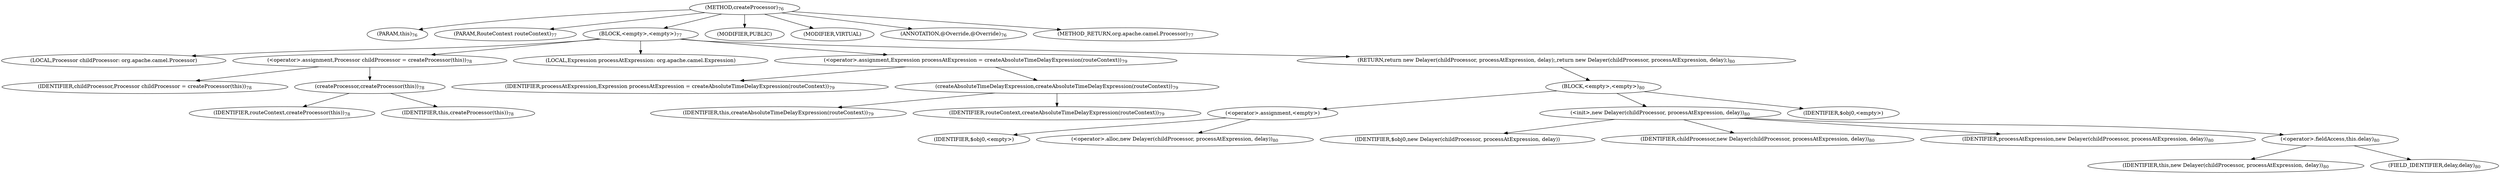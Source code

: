 digraph "createProcessor" {  
"131" [label = <(METHOD,createProcessor)<SUB>76</SUB>> ]
"16" [label = <(PARAM,this)<SUB>76</SUB>> ]
"132" [label = <(PARAM,RouteContext routeContext)<SUB>77</SUB>> ]
"133" [label = <(BLOCK,&lt;empty&gt;,&lt;empty&gt;)<SUB>77</SUB>> ]
"134" [label = <(LOCAL,Processor childProcessor: org.apache.camel.Processor)> ]
"135" [label = <(&lt;operator&gt;.assignment,Processor childProcessor = createProcessor(this))<SUB>78</SUB>> ]
"136" [label = <(IDENTIFIER,childProcessor,Processor childProcessor = createProcessor(this))<SUB>78</SUB>> ]
"137" [label = <(createProcessor,createProcessor(this))<SUB>78</SUB>> ]
"138" [label = <(IDENTIFIER,routeContext,createProcessor(this))<SUB>78</SUB>> ]
"15" [label = <(IDENTIFIER,this,createProcessor(this))<SUB>78</SUB>> ]
"139" [label = <(LOCAL,Expression processAtExpression: org.apache.camel.Expression)> ]
"140" [label = <(&lt;operator&gt;.assignment,Expression processAtExpression = createAbsoluteTimeDelayExpression(routeContext))<SUB>79</SUB>> ]
"141" [label = <(IDENTIFIER,processAtExpression,Expression processAtExpression = createAbsoluteTimeDelayExpression(routeContext))<SUB>79</SUB>> ]
"142" [label = <(createAbsoluteTimeDelayExpression,createAbsoluteTimeDelayExpression(routeContext))<SUB>79</SUB>> ]
"17" [label = <(IDENTIFIER,this,createAbsoluteTimeDelayExpression(routeContext))<SUB>79</SUB>> ]
"143" [label = <(IDENTIFIER,routeContext,createAbsoluteTimeDelayExpression(routeContext))<SUB>79</SUB>> ]
"144" [label = <(RETURN,return new Delayer(childProcessor, processAtExpression, delay);,return new Delayer(childProcessor, processAtExpression, delay);)<SUB>80</SUB>> ]
"145" [label = <(BLOCK,&lt;empty&gt;,&lt;empty&gt;)<SUB>80</SUB>> ]
"146" [label = <(&lt;operator&gt;.assignment,&lt;empty&gt;)> ]
"147" [label = <(IDENTIFIER,$obj0,&lt;empty&gt;)> ]
"148" [label = <(&lt;operator&gt;.alloc,new Delayer(childProcessor, processAtExpression, delay))<SUB>80</SUB>> ]
"149" [label = <(&lt;init&gt;,new Delayer(childProcessor, processAtExpression, delay))<SUB>80</SUB>> ]
"150" [label = <(IDENTIFIER,$obj0,new Delayer(childProcessor, processAtExpression, delay))> ]
"151" [label = <(IDENTIFIER,childProcessor,new Delayer(childProcessor, processAtExpression, delay))<SUB>80</SUB>> ]
"152" [label = <(IDENTIFIER,processAtExpression,new Delayer(childProcessor, processAtExpression, delay))<SUB>80</SUB>> ]
"153" [label = <(&lt;operator&gt;.fieldAccess,this.delay)<SUB>80</SUB>> ]
"154" [label = <(IDENTIFIER,this,new Delayer(childProcessor, processAtExpression, delay))<SUB>80</SUB>> ]
"155" [label = <(FIELD_IDENTIFIER,delay,delay)<SUB>80</SUB>> ]
"156" [label = <(IDENTIFIER,$obj0,&lt;empty&gt;)> ]
"157" [label = <(MODIFIER,PUBLIC)> ]
"158" [label = <(MODIFIER,VIRTUAL)> ]
"159" [label = <(ANNOTATION,@Override,@Override)<SUB>76</SUB>> ]
"160" [label = <(METHOD_RETURN,org.apache.camel.Processor)<SUB>77</SUB>> ]
  "131" -> "16" 
  "131" -> "132" 
  "131" -> "133" 
  "131" -> "157" 
  "131" -> "158" 
  "131" -> "159" 
  "131" -> "160" 
  "133" -> "134" 
  "133" -> "135" 
  "133" -> "139" 
  "133" -> "140" 
  "133" -> "144" 
  "135" -> "136" 
  "135" -> "137" 
  "137" -> "138" 
  "137" -> "15" 
  "140" -> "141" 
  "140" -> "142" 
  "142" -> "17" 
  "142" -> "143" 
  "144" -> "145" 
  "145" -> "146" 
  "145" -> "149" 
  "145" -> "156" 
  "146" -> "147" 
  "146" -> "148" 
  "149" -> "150" 
  "149" -> "151" 
  "149" -> "152" 
  "149" -> "153" 
  "153" -> "154" 
  "153" -> "155" 
}

